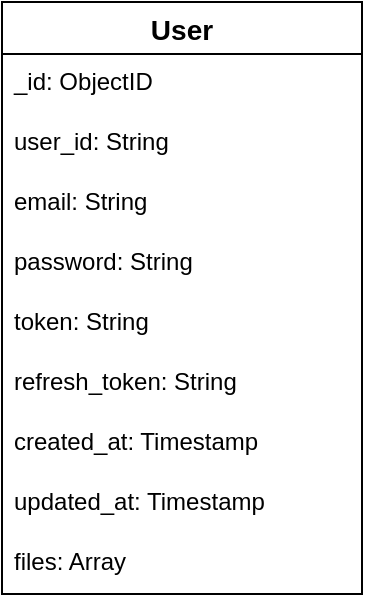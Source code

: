 <mxfile version="14.6.13" type="device"><diagram id="rjiDeGHODvzU1_NMsTJL" name="Page-1"><mxGraphModel dx="946" dy="680" grid="1" gridSize="10" guides="1" tooltips="1" connect="1" arrows="1" fold="1" page="1" pageScale="1" pageWidth="827" pageHeight="1169" math="0" shadow="0"><root><mxCell id="0"/><mxCell id="1" parent="0"/><mxCell id="1Cb2Hc4jR-gbzaVy6rB3-1" value="User" style="swimlane;fontStyle=1;childLayout=stackLayout;horizontal=1;startSize=26;horizontalStack=0;resizeParent=1;resizeParentMax=0;resizeLast=0;collapsible=1;marginBottom=0;align=center;fontSize=14;" vertex="1" parent="1"><mxGeometry x="40" y="40" width="180" height="296" as="geometry"/></mxCell><mxCell id="1Cb2Hc4jR-gbzaVy6rB3-10" value="_id: ObjectID" style="text;strokeColor=none;fillColor=none;spacingLeft=4;spacingRight=4;overflow=hidden;rotatable=0;points=[[0,0.5],[1,0.5]];portConstraint=eastwest;fontSize=12;" vertex="1" parent="1Cb2Hc4jR-gbzaVy6rB3-1"><mxGeometry y="26" width="180" height="30" as="geometry"/></mxCell><mxCell id="1Cb2Hc4jR-gbzaVy6rB3-2" value="user_id: String" style="text;strokeColor=none;fillColor=none;spacingLeft=4;spacingRight=4;overflow=hidden;rotatable=0;points=[[0,0.5],[1,0.5]];portConstraint=eastwest;fontSize=12;" vertex="1" parent="1Cb2Hc4jR-gbzaVy6rB3-1"><mxGeometry y="56" width="180" height="30" as="geometry"/></mxCell><mxCell id="1Cb2Hc4jR-gbzaVy6rB3-3" value="email: String" style="text;strokeColor=none;fillColor=none;spacingLeft=4;spacingRight=4;overflow=hidden;rotatable=0;points=[[0,0.5],[1,0.5]];portConstraint=eastwest;fontSize=12;" vertex="1" parent="1Cb2Hc4jR-gbzaVy6rB3-1"><mxGeometry y="86" width="180" height="30" as="geometry"/></mxCell><mxCell id="1Cb2Hc4jR-gbzaVy6rB3-4" value="password: String" style="text;strokeColor=none;fillColor=none;spacingLeft=4;spacingRight=4;overflow=hidden;rotatable=0;points=[[0,0.5],[1,0.5]];portConstraint=eastwest;fontSize=12;" vertex="1" parent="1Cb2Hc4jR-gbzaVy6rB3-1"><mxGeometry y="116" width="180" height="30" as="geometry"/></mxCell><mxCell id="1Cb2Hc4jR-gbzaVy6rB3-5" value="token: String" style="text;strokeColor=none;fillColor=none;spacingLeft=4;spacingRight=4;overflow=hidden;rotatable=0;points=[[0,0.5],[1,0.5]];portConstraint=eastwest;fontSize=12;" vertex="1" parent="1Cb2Hc4jR-gbzaVy6rB3-1"><mxGeometry y="146" width="180" height="30" as="geometry"/></mxCell><mxCell id="1Cb2Hc4jR-gbzaVy6rB3-6" value="refresh_token: String" style="text;strokeColor=none;fillColor=none;spacingLeft=4;spacingRight=4;overflow=hidden;rotatable=0;points=[[0,0.5],[1,0.5]];portConstraint=eastwest;fontSize=12;" vertex="1" parent="1Cb2Hc4jR-gbzaVy6rB3-1"><mxGeometry y="176" width="180" height="30" as="geometry"/></mxCell><mxCell id="1Cb2Hc4jR-gbzaVy6rB3-7" value="created_at: Timestamp" style="text;strokeColor=none;fillColor=none;spacingLeft=4;spacingRight=4;overflow=hidden;rotatable=0;points=[[0,0.5],[1,0.5]];portConstraint=eastwest;fontSize=12;" vertex="1" parent="1Cb2Hc4jR-gbzaVy6rB3-1"><mxGeometry y="206" width="180" height="30" as="geometry"/></mxCell><mxCell id="1Cb2Hc4jR-gbzaVy6rB3-8" value="updated_at: Timestamp" style="text;strokeColor=none;fillColor=none;spacingLeft=4;spacingRight=4;overflow=hidden;rotatable=0;points=[[0,0.5],[1,0.5]];portConstraint=eastwest;fontSize=12;" vertex="1" parent="1Cb2Hc4jR-gbzaVy6rB3-1"><mxGeometry y="236" width="180" height="30" as="geometry"/></mxCell><mxCell id="1Cb2Hc4jR-gbzaVy6rB3-9" value="files: Array" style="text;strokeColor=none;fillColor=none;spacingLeft=4;spacingRight=4;overflow=hidden;rotatable=0;points=[[0,0.5],[1,0.5]];portConstraint=eastwest;fontSize=12;" vertex="1" parent="1Cb2Hc4jR-gbzaVy6rB3-1"><mxGeometry y="266" width="180" height="30" as="geometry"/></mxCell></root></mxGraphModel></diagram></mxfile>